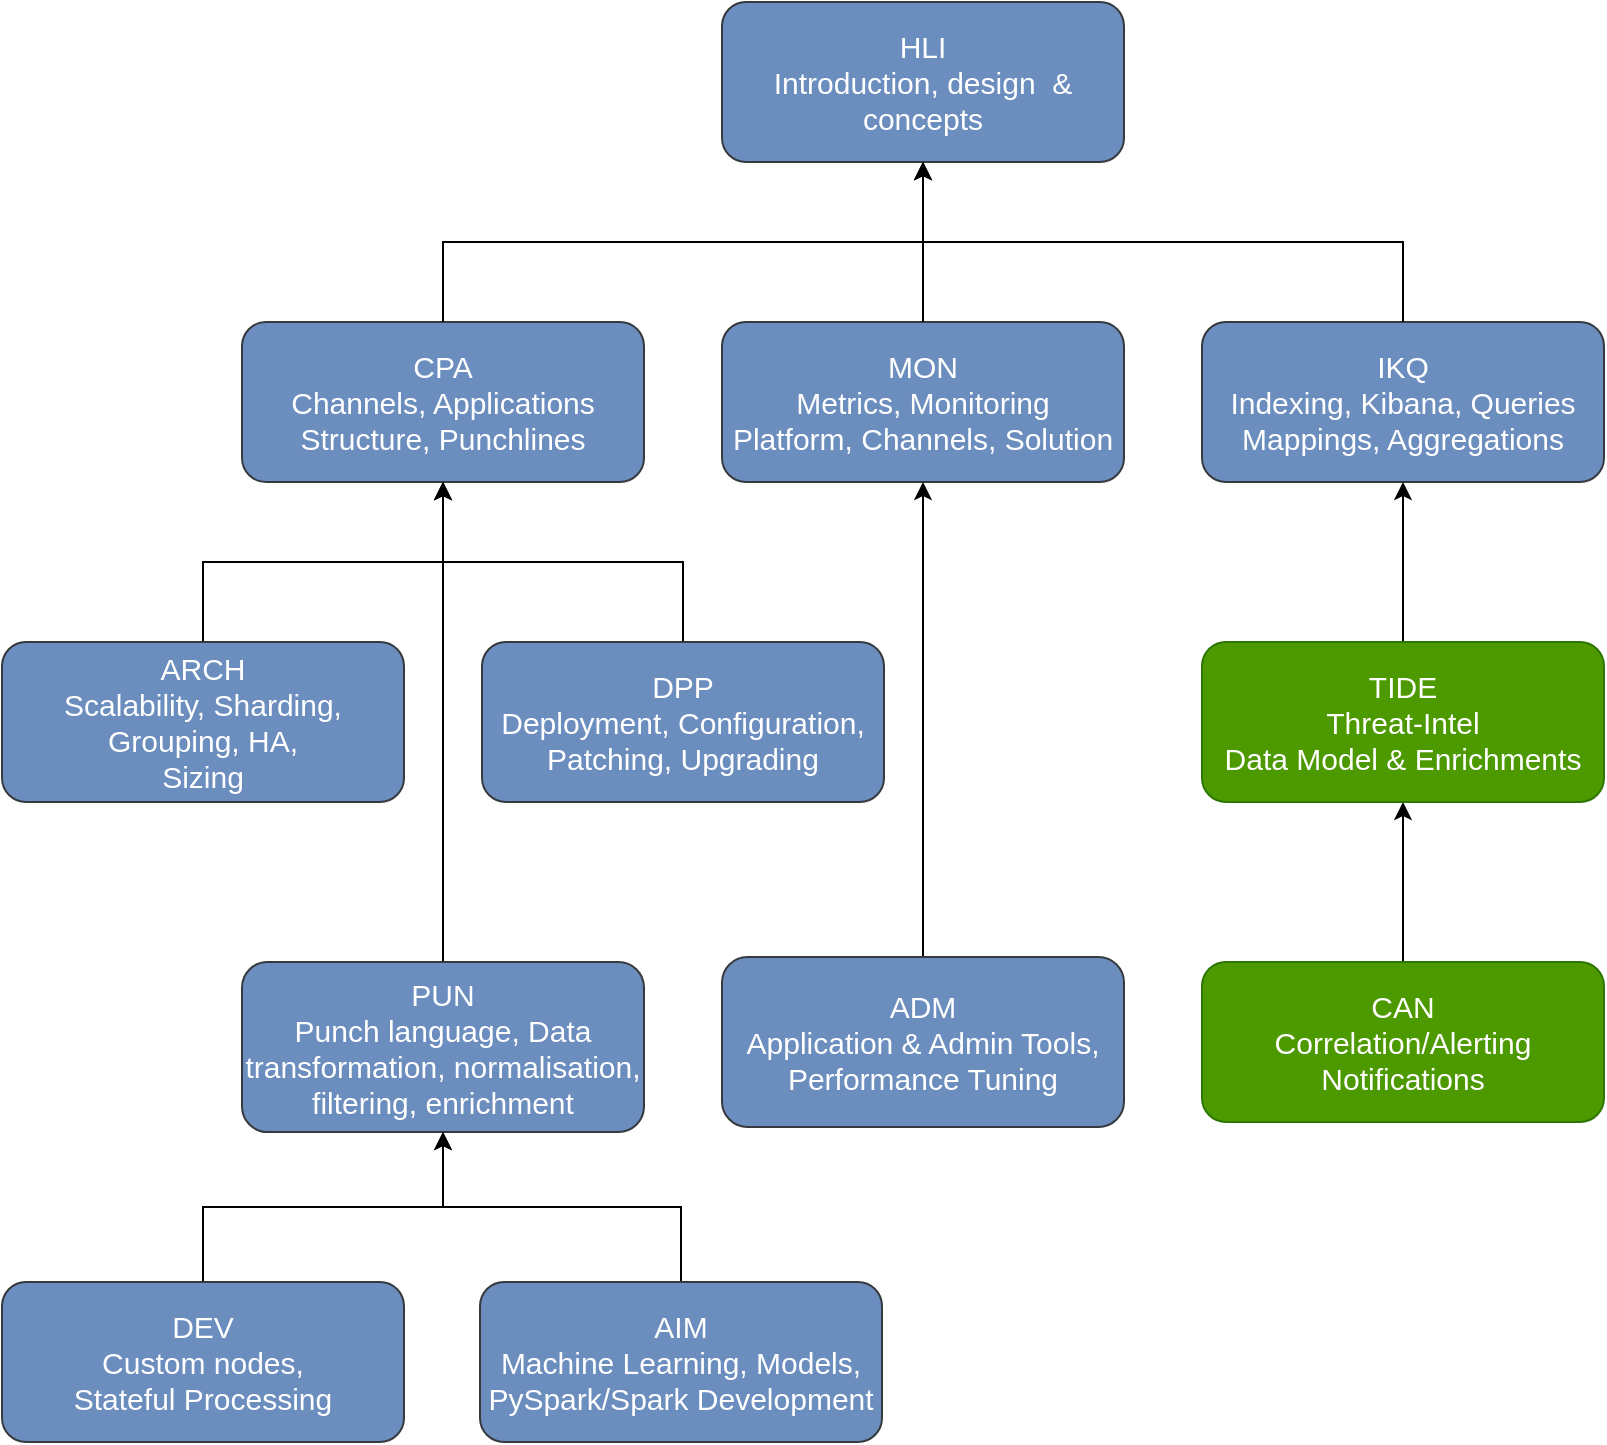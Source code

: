 <mxfile version="13.0.1" type="device"><diagram id="--bnHPKDkhXbPVbHErSq" name="Page-1"><mxGraphModel dx="1120" dy="734" grid="1" gridSize="10" guides="1" tooltips="1" connect="1" arrows="1" fold="1" page="1" pageScale="1" pageWidth="827" pageHeight="1169" math="0" shadow="0"><root><mxCell id="0"/><mxCell id="1" parent="0"/><mxCell id="ANwFDFRgT_CYyXh9n10D-1" value="" style="group;resizeHeight=1;fontSize=15;" parent="1" vertex="1" connectable="0"><mxGeometry x="400" y="40" width="201" height="80" as="geometry"/></mxCell><mxCell id="ANwFDFRgT_CYyXh9n10D-2" value="&lt;div style=&quot;font-size: 15px&quot;&gt;&lt;span style=&quot;font-size: 15px&quot;&gt;HLI&lt;br&gt;Introduction, design&amp;nbsp; &amp;amp; concepts&lt;/span&gt;&lt;/div&gt;" style="rounded=1;whiteSpace=wrap;html=1;align=center;fillColor=#6C8EBF;strokeColor=#36393d;fontColor=#FFFFFF;resizeWidth=1;resizeHeight=1;fontSize=15;" parent="ANwFDFRgT_CYyXh9n10D-1" vertex="1"><mxGeometry width="201" height="80" as="geometry"/></mxCell><mxCell id="ANwFDFRgT_CYyXh9n10D-8" value="" style="group;resizeHeight=1;fontSize=15;" parent="1" vertex="1" connectable="0"><mxGeometry x="160" y="200" width="201" height="80" as="geometry"/></mxCell><mxCell id="ANwFDFRgT_CYyXh9n10D-9" value="&lt;div style=&quot;font-size: 15px&quot;&gt;CPA&lt;br&gt;Channels, Applications Structure, Punchlines&lt;/div&gt;" style="rounded=1;whiteSpace=wrap;html=1;align=center;fillColor=#6C8EBF;strokeColor=#36393d;fontColor=#FFFFFF;resizeWidth=1;resizeHeight=1;fontSize=15;" parent="ANwFDFRgT_CYyXh9n10D-8" vertex="1"><mxGeometry width="201" height="80" as="geometry"/></mxCell><mxCell id="ANwFDFRgT_CYyXh9n10D-10" value="" style="group;resizeHeight=1;fontSize=15;" parent="1" vertex="1" connectable="0"><mxGeometry x="400" y="200" width="201" height="80" as="geometry"/></mxCell><mxCell id="ANwFDFRgT_CYyXh9n10D-11" value="&lt;div style=&quot;font-size: 15px&quot;&gt;MON&lt;br&gt;Metrics, Monitoring&lt;br&gt;Platform, Channels, Solution&lt;/div&gt;" style="rounded=1;whiteSpace=wrap;html=1;align=center;fillColor=#6C8EBF;strokeColor=#36393d;fontColor=#FFFFFF;resizeWidth=1;resizeHeight=1;fontSize=15;" parent="ANwFDFRgT_CYyXh9n10D-10" vertex="1"><mxGeometry width="201" height="80" as="geometry"/></mxCell><mxCell id="ANwFDFRgT_CYyXh9n10D-12" value="" style="group;resizeHeight=1;fontSize=15;" parent="1" vertex="1" connectable="0"><mxGeometry x="640" y="200" width="201" height="80" as="geometry"/></mxCell><mxCell id="ANwFDFRgT_CYyXh9n10D-13" value="&lt;div style=&quot;font-size: 15px&quot;&gt;IKQ&lt;br&gt;Indexing, Kibana, Queries&lt;br&gt;Mappings, Aggregations&lt;/div&gt;" style="rounded=1;whiteSpace=wrap;html=1;align=center;fillColor=#6C8EBF;strokeColor=#36393d;fontColor=#FFFFFF;resizeWidth=1;resizeHeight=1;fontSize=15;" parent="ANwFDFRgT_CYyXh9n10D-12" vertex="1"><mxGeometry width="201" height="80" as="geometry"/></mxCell><mxCell id="lBqWBBq23oQsO20soPLH-6" value="" style="edgeStyle=orthogonalEdgeStyle;rounded=0;orthogonalLoop=1;jettySize=auto;html=1;" edge="1" parent="1" source="ANwFDFRgT_CYyXh9n10D-16" target="ANwFDFRgT_CYyXh9n10D-17"><mxGeometry relative="1" as="geometry"/></mxCell><mxCell id="ANwFDFRgT_CYyXh9n10D-16" value="&lt;div style=&quot;font-size: 15px&quot;&gt;CAN&lt;br&gt;Correlation/Alerting&lt;br&gt;Notifications&lt;/div&gt;" style="rounded=1;whiteSpace=wrap;html=1;align=center;fillColor=#4D9900;strokeColor=#2D7600;resizeWidth=1;resizeHeight=1;fontSize=15;fontColor=#ffffff;" parent="1" vertex="1"><mxGeometry x="640" y="520" width="201" height="80" as="geometry"/></mxCell><mxCell id="lBqWBBq23oQsO20soPLH-5" value="" style="edgeStyle=orthogonalEdgeStyle;rounded=0;orthogonalLoop=1;jettySize=auto;html=1;" edge="1" parent="1" source="ANwFDFRgT_CYyXh9n10D-17" target="ANwFDFRgT_CYyXh9n10D-13"><mxGeometry relative="1" as="geometry"/></mxCell><mxCell id="ANwFDFRgT_CYyXh9n10D-17" value="&lt;div style=&quot;font-size: 15px&quot;&gt;TIDE&lt;br&gt;Threat-Intel&lt;br&gt;Data Model &amp;amp; Enrichments&lt;/div&gt;" style="rounded=1;whiteSpace=wrap;html=1;align=center;fillColor=#4D9900;strokeColor=#2D7600;resizeWidth=1;resizeHeight=1;fontSize=15;fontColor=#ffffff;" parent="1" vertex="1"><mxGeometry x="640" y="360" width="201" height="80" as="geometry"/></mxCell><mxCell id="lBqWBBq23oQsO20soPLH-11" value="" style="edgeStyle=orthogonalEdgeStyle;rounded=0;orthogonalLoop=1;jettySize=auto;html=1;" edge="1" parent="1" source="ANwFDFRgT_CYyXh9n10D-23" target="ANwFDFRgT_CYyXh9n10D-9"><mxGeometry relative="1" as="geometry"/></mxCell><mxCell id="ANwFDFRgT_CYyXh9n10D-23" value="&lt;div style=&quot;font-size: 15px&quot;&gt;DPP&lt;br&gt;Deployment, Configuration, Patching, Upgrading&lt;/div&gt;" style="rounded=1;whiteSpace=wrap;html=1;align=center;fillColor=#6C8EBF;strokeColor=#36393d;fontColor=#FFFFFF;resizeWidth=1;resizeHeight=1;fontSize=15;" parent="1" vertex="1"><mxGeometry x="280" y="360" width="201" height="80" as="geometry"/></mxCell><mxCell id="lBqWBBq23oQsO20soPLH-18" value="" style="edgeStyle=orthogonalEdgeStyle;rounded=0;orthogonalLoop=1;jettySize=auto;html=1;" edge="1" parent="1" source="ANwFDFRgT_CYyXh9n10D-25" target="ANwFDFRgT_CYyXh9n10D-11"><mxGeometry relative="1" as="geometry"/></mxCell><mxCell id="ANwFDFRgT_CYyXh9n10D-25" value="&lt;div style=&quot;font-size: 15px&quot;&gt;ADM&lt;br&gt;Application &amp;amp; Admin Tools, Performance Tuning&lt;/div&gt;" style="rounded=1;whiteSpace=wrap;html=1;align=center;fillColor=#6C8EBF;strokeColor=#36393d;fontColor=#FFFFFF;resizeWidth=1;resizeHeight=1;fontSize=15;" parent="1" vertex="1"><mxGeometry x="400" y="517.5" width="201" height="85" as="geometry"/></mxCell><mxCell id="lBqWBBq23oQsO20soPLH-12" value="" style="edgeStyle=orthogonalEdgeStyle;rounded=0;orthogonalLoop=1;jettySize=auto;html=1;" edge="1" parent="1" source="ANwFDFRgT_CYyXh9n10D-28" target="ANwFDFRgT_CYyXh9n10D-9"><mxGeometry relative="1" as="geometry"/></mxCell><mxCell id="ANwFDFRgT_CYyXh9n10D-28" value="&lt;div style=&quot;font-size: 15px&quot;&gt;PUN&lt;br&gt;Punch language, Data transformation, normalisation, filtering, enrichment&lt;/div&gt;" style="rounded=1;whiteSpace=wrap;html=1;align=center;fillColor=#6C8EBF;strokeColor=#36393d;fontColor=#FFFFFF;resizeWidth=1;resizeHeight=1;fontSize=15;" parent="1" vertex="1"><mxGeometry x="160" y="520" width="201" height="85" as="geometry"/></mxCell><mxCell id="lBqWBBq23oQsO20soPLH-13" value="" style="edgeStyle=orthogonalEdgeStyle;rounded=0;orthogonalLoop=1;jettySize=auto;html=1;" edge="1" parent="1" source="ANwFDFRgT_CYyXh9n10D-30" target="ANwFDFRgT_CYyXh9n10D-28"><mxGeometry relative="1" as="geometry"/></mxCell><mxCell id="ANwFDFRgT_CYyXh9n10D-30" value="&lt;div style=&quot;font-size: 15px&quot;&gt;DEV&lt;br&gt;Custom nodes,&lt;br&gt;Stateful Processing&lt;br&gt;&lt;/div&gt;" style="rounded=1;whiteSpace=wrap;html=1;align=center;fillColor=#6C8EBF;strokeColor=#36393d;fontColor=#FFFFFF;resizeWidth=1;resizeHeight=1;fontSize=15;" parent="1" vertex="1"><mxGeometry x="40" y="680" width="201" height="80" as="geometry"/></mxCell><mxCell id="lBqWBBq23oQsO20soPLH-1" style="edgeStyle=orthogonalEdgeStyle;rounded=0;orthogonalLoop=1;jettySize=auto;html=1;exitX=0.5;exitY=0;exitDx=0;exitDy=0;entryX=0.5;entryY=1;entryDx=0;entryDy=0;" edge="1" parent="1" source="ANwFDFRgT_CYyXh9n10D-9" target="ANwFDFRgT_CYyXh9n10D-2"><mxGeometry relative="1" as="geometry"/></mxCell><mxCell id="lBqWBBq23oQsO20soPLH-2" style="edgeStyle=orthogonalEdgeStyle;rounded=0;orthogonalLoop=1;jettySize=auto;html=1;exitX=0.5;exitY=0;exitDx=0;exitDy=0;" edge="1" parent="1" source="ANwFDFRgT_CYyXh9n10D-13" target="ANwFDFRgT_CYyXh9n10D-2"><mxGeometry relative="1" as="geometry"/></mxCell><mxCell id="lBqWBBq23oQsO20soPLH-10" value="" style="edgeStyle=orthogonalEdgeStyle;rounded=0;orthogonalLoop=1;jettySize=auto;html=1;" edge="1" parent="1" source="ANwFDFRgT_CYyXh9n10D-21" target="ANwFDFRgT_CYyXh9n10D-9"><mxGeometry relative="1" as="geometry"/></mxCell><mxCell id="ANwFDFRgT_CYyXh9n10D-21" value="&lt;div style=&quot;font-size: 15px&quot;&gt;ARCH&lt;br&gt;Scalability, Sharding, Grouping, HA,&lt;br&gt;Sizing&lt;/div&gt;" style="rounded=1;whiteSpace=wrap;html=1;align=center;fillColor=#6C8EBF;strokeColor=#36393d;fontColor=#FFFFFF;resizeWidth=1;resizeHeight=1;fontSize=15;" parent="1" vertex="1"><mxGeometry x="40" y="360" width="201" height="80" as="geometry"/></mxCell><mxCell id="lBqWBBq23oQsO20soPLH-19" value="" style="edgeStyle=orthogonalEdgeStyle;rounded=0;orthogonalLoop=1;jettySize=auto;html=1;" edge="1" parent="1" source="ANwFDFRgT_CYyXh9n10D-11" target="ANwFDFRgT_CYyXh9n10D-2"><mxGeometry relative="1" as="geometry"/></mxCell><mxCell id="lBqWBBq23oQsO20soPLH-21" value="" style="edgeStyle=orthogonalEdgeStyle;rounded=0;orthogonalLoop=1;jettySize=auto;html=1;" edge="1" parent="1" source="lBqWBBq23oQsO20soPLH-20" target="ANwFDFRgT_CYyXh9n10D-28"><mxGeometry relative="1" as="geometry"/></mxCell><mxCell id="lBqWBBq23oQsO20soPLH-20" value="&lt;div style=&quot;font-size: 15px&quot;&gt;AIM&lt;/div&gt;&lt;div style=&quot;font-size: 15px&quot;&gt;Machine Learning, Models,&lt;/div&gt;&lt;div style=&quot;font-size: 15px&quot;&gt;PySpark/Spark Development&lt;/div&gt;" style="rounded=1;whiteSpace=wrap;html=1;align=center;fillColor=#6C8EBF;strokeColor=#36393d;fontColor=#FFFFFF;resizeWidth=1;resizeHeight=1;fontSize=15;" vertex="1" parent="1"><mxGeometry x="279" y="680" width="201" height="80" as="geometry"/></mxCell></root></mxGraphModel></diagram></mxfile>
